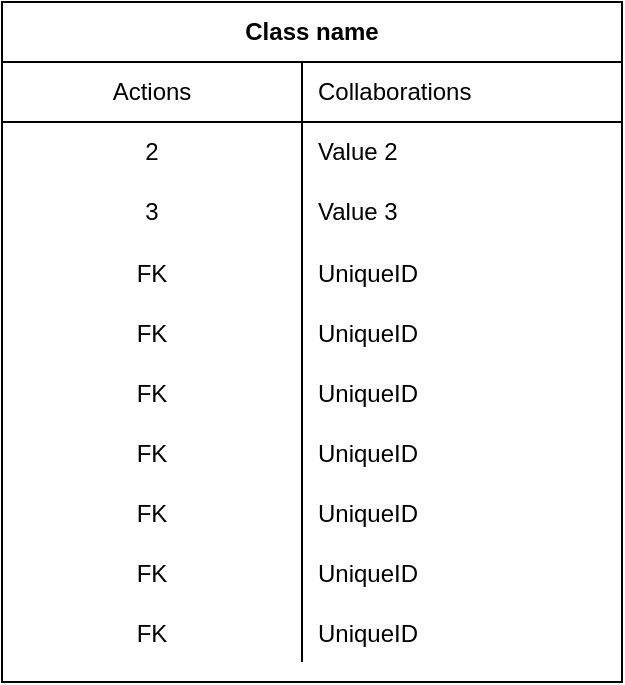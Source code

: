 <mxfile version="13.7.9" type="device"><diagram id="WGUVfmP_Aee79DeUgFBb" name="Page-1"><mxGraphModel dx="868" dy="479" grid="1" gridSize="10" guides="1" tooltips="1" connect="1" arrows="1" fold="1" page="1" pageScale="1" pageWidth="827" pageHeight="1169" math="0" shadow="0"><root><mxCell id="0"/><mxCell id="1" parent="0"/><mxCell id="cMFZ7gl1OGEOK8RJZfGv-31" value="Class name" style="shape=table;html=1;whiteSpace=wrap;startSize=30;container=1;collapsible=0;childLayout=tableLayout;fixedRows=1;rowLines=0;fontStyle=1;align=center;" vertex="1" parent="1"><mxGeometry x="170" y="50" width="310" height="340" as="geometry"/></mxCell><mxCell id="cMFZ7gl1OGEOK8RJZfGv-32" value="" style="shape=partialRectangle;html=1;whiteSpace=wrap;collapsible=0;dropTarget=0;pointerEvents=0;fillColor=none;top=0;left=0;bottom=1;right=0;points=[[0,0.5],[1,0.5]];portConstraint=eastwest;" vertex="1" parent="cMFZ7gl1OGEOK8RJZfGv-31"><mxGeometry y="30" width="310" height="30" as="geometry"/></mxCell><mxCell id="cMFZ7gl1OGEOK8RJZfGv-33" value="Actions" style="shape=partialRectangle;html=1;whiteSpace=wrap;connectable=0;fillColor=none;top=0;left=0;bottom=0;right=0;overflow=hidden;" vertex="1" parent="cMFZ7gl1OGEOK8RJZfGv-32"><mxGeometry width="150" height="30" as="geometry"/></mxCell><mxCell id="cMFZ7gl1OGEOK8RJZfGv-34" value="Collaborations" style="shape=partialRectangle;html=1;whiteSpace=wrap;connectable=0;fillColor=none;top=0;left=0;bottom=0;right=0;align=left;spacingLeft=6;overflow=hidden;" vertex="1" parent="cMFZ7gl1OGEOK8RJZfGv-32"><mxGeometry x="150" width="160" height="30" as="geometry"/></mxCell><mxCell id="cMFZ7gl1OGEOK8RJZfGv-35" value="" style="shape=partialRectangle;html=1;whiteSpace=wrap;collapsible=0;dropTarget=0;pointerEvents=0;fillColor=none;top=0;left=0;bottom=0;right=0;points=[[0,0.5],[1,0.5]];portConstraint=eastwest;" vertex="1" parent="cMFZ7gl1OGEOK8RJZfGv-31"><mxGeometry y="60" width="310" height="30" as="geometry"/></mxCell><mxCell id="cMFZ7gl1OGEOK8RJZfGv-36" value="2" style="shape=partialRectangle;html=1;whiteSpace=wrap;connectable=0;fillColor=none;top=0;left=0;bottom=0;right=0;overflow=hidden;" vertex="1" parent="cMFZ7gl1OGEOK8RJZfGv-35"><mxGeometry width="150" height="30" as="geometry"/></mxCell><mxCell id="cMFZ7gl1OGEOK8RJZfGv-37" value="Value 2" style="shape=partialRectangle;html=1;whiteSpace=wrap;connectable=0;fillColor=none;top=0;left=0;bottom=0;right=0;align=left;spacingLeft=6;overflow=hidden;" vertex="1" parent="cMFZ7gl1OGEOK8RJZfGv-35"><mxGeometry x="150" width="160" height="30" as="geometry"/></mxCell><mxCell id="cMFZ7gl1OGEOK8RJZfGv-38" value="" style="shape=partialRectangle;html=1;whiteSpace=wrap;collapsible=0;dropTarget=0;pointerEvents=0;fillColor=none;top=0;left=0;bottom=0;right=0;points=[[0,0.5],[1,0.5]];portConstraint=eastwest;" vertex="1" parent="cMFZ7gl1OGEOK8RJZfGv-31"><mxGeometry y="90" width="310" height="30" as="geometry"/></mxCell><mxCell id="cMFZ7gl1OGEOK8RJZfGv-39" value="3" style="shape=partialRectangle;html=1;whiteSpace=wrap;connectable=0;fillColor=none;top=0;left=0;bottom=0;right=0;overflow=hidden;" vertex="1" parent="cMFZ7gl1OGEOK8RJZfGv-38"><mxGeometry width="150" height="30" as="geometry"/></mxCell><mxCell id="cMFZ7gl1OGEOK8RJZfGv-40" value="Value 3" style="shape=partialRectangle;html=1;whiteSpace=wrap;connectable=0;fillColor=none;top=0;left=0;bottom=0;right=0;align=left;spacingLeft=6;overflow=hidden;" vertex="1" parent="cMFZ7gl1OGEOK8RJZfGv-38"><mxGeometry x="150" width="160" height="30" as="geometry"/></mxCell><mxCell id="cMFZ7gl1OGEOK8RJZfGv-41" value="" style="shape=partialRectangle;collapsible=0;dropTarget=0;pointerEvents=0;fillColor=none;top=0;left=0;bottom=0;right=0;points=[[0,0.5],[1,0.5]];portConstraint=eastwest;align=left;" vertex="1" parent="cMFZ7gl1OGEOK8RJZfGv-31"><mxGeometry y="120" width="310" height="30" as="geometry"/></mxCell><mxCell id="cMFZ7gl1OGEOK8RJZfGv-42" value="FK" style="shape=partialRectangle;connectable=0;fillColor=none;top=0;left=0;bottom=0;right=0;fontStyle=0;overflow=hidden;" vertex="1" parent="cMFZ7gl1OGEOK8RJZfGv-41"><mxGeometry width="150" height="30" as="geometry"/></mxCell><mxCell id="cMFZ7gl1OGEOK8RJZfGv-43" value="UniqueID" style="shape=partialRectangle;connectable=0;fillColor=none;top=0;left=0;bottom=0;right=0;align=left;spacingLeft=6;fontStyle=0;overflow=hidden;" vertex="1" parent="cMFZ7gl1OGEOK8RJZfGv-41"><mxGeometry x="150" width="160" height="30" as="geometry"/></mxCell><mxCell id="cMFZ7gl1OGEOK8RJZfGv-48" value="" style="shape=partialRectangle;collapsible=0;dropTarget=0;pointerEvents=0;fillColor=none;top=0;left=0;bottom=0;right=0;points=[[0,0.5],[1,0.5]];portConstraint=eastwest;align=left;" vertex="1" parent="cMFZ7gl1OGEOK8RJZfGv-31"><mxGeometry y="150" width="310" height="30" as="geometry"/></mxCell><mxCell id="cMFZ7gl1OGEOK8RJZfGv-49" value="FK" style="shape=partialRectangle;connectable=0;fillColor=none;top=0;left=0;bottom=0;right=0;fontStyle=0;overflow=hidden;" vertex="1" parent="cMFZ7gl1OGEOK8RJZfGv-48"><mxGeometry width="150" height="30" as="geometry"/></mxCell><mxCell id="cMFZ7gl1OGEOK8RJZfGv-50" value="UniqueID" style="shape=partialRectangle;connectable=0;fillColor=none;top=0;left=0;bottom=0;right=0;align=left;spacingLeft=6;fontStyle=0;overflow=hidden;" vertex="1" parent="cMFZ7gl1OGEOK8RJZfGv-48"><mxGeometry x="150" width="160" height="30" as="geometry"/></mxCell><mxCell id="cMFZ7gl1OGEOK8RJZfGv-52" value="" style="shape=partialRectangle;collapsible=0;dropTarget=0;pointerEvents=0;fillColor=none;top=0;left=0;bottom=0;right=0;points=[[0,0.5],[1,0.5]];portConstraint=eastwest;" vertex="1" parent="cMFZ7gl1OGEOK8RJZfGv-31"><mxGeometry y="180" width="310" height="30" as="geometry"/></mxCell><mxCell id="cMFZ7gl1OGEOK8RJZfGv-53" value="FK" style="shape=partialRectangle;connectable=0;fillColor=none;top=0;left=0;bottom=0;right=0;fontStyle=0;overflow=hidden;" vertex="1" parent="cMFZ7gl1OGEOK8RJZfGv-52"><mxGeometry width="150" height="30" as="geometry"/></mxCell><mxCell id="cMFZ7gl1OGEOK8RJZfGv-54" value="UniqueID" style="shape=partialRectangle;connectable=0;fillColor=none;top=0;left=0;bottom=0;right=0;align=left;spacingLeft=6;fontStyle=0;overflow=hidden;" vertex="1" parent="cMFZ7gl1OGEOK8RJZfGv-52"><mxGeometry x="150" width="160" height="30" as="geometry"/></mxCell><mxCell id="cMFZ7gl1OGEOK8RJZfGv-55" value="" style="shape=partialRectangle;collapsible=0;dropTarget=0;pointerEvents=0;fillColor=none;top=0;left=0;bottom=0;right=0;points=[[0,0.5],[1,0.5]];portConstraint=eastwest;align=left;" vertex="1" parent="cMFZ7gl1OGEOK8RJZfGv-31"><mxGeometry y="210" width="310" height="30" as="geometry"/></mxCell><mxCell id="cMFZ7gl1OGEOK8RJZfGv-56" value="FK" style="shape=partialRectangle;connectable=0;fillColor=none;top=0;left=0;bottom=0;right=0;fontStyle=0;overflow=hidden;" vertex="1" parent="cMFZ7gl1OGEOK8RJZfGv-55"><mxGeometry width="150" height="30" as="geometry"/></mxCell><mxCell id="cMFZ7gl1OGEOK8RJZfGv-57" value="UniqueID" style="shape=partialRectangle;connectable=0;fillColor=none;top=0;left=0;bottom=0;right=0;align=left;spacingLeft=6;fontStyle=0;overflow=hidden;" vertex="1" parent="cMFZ7gl1OGEOK8RJZfGv-55"><mxGeometry x="150" width="160" height="30" as="geometry"/></mxCell><mxCell id="cMFZ7gl1OGEOK8RJZfGv-58" value="" style="shape=partialRectangle;collapsible=0;dropTarget=0;pointerEvents=0;fillColor=none;top=0;left=0;bottom=0;right=0;points=[[0,0.5],[1,0.5]];portConstraint=eastwest;align=left;" vertex="1" parent="cMFZ7gl1OGEOK8RJZfGv-31"><mxGeometry y="240" width="310" height="30" as="geometry"/></mxCell><mxCell id="cMFZ7gl1OGEOK8RJZfGv-59" value="FK" style="shape=partialRectangle;connectable=0;fillColor=none;top=0;left=0;bottom=0;right=0;fontStyle=0;overflow=hidden;" vertex="1" parent="cMFZ7gl1OGEOK8RJZfGv-58"><mxGeometry width="150" height="30" as="geometry"/></mxCell><mxCell id="cMFZ7gl1OGEOK8RJZfGv-60" value="UniqueID" style="shape=partialRectangle;connectable=0;fillColor=none;top=0;left=0;bottom=0;right=0;align=left;spacingLeft=6;fontStyle=0;overflow=hidden;" vertex="1" parent="cMFZ7gl1OGEOK8RJZfGv-58"><mxGeometry x="150" width="160" height="30" as="geometry"/></mxCell><mxCell id="cMFZ7gl1OGEOK8RJZfGv-61" value="" style="shape=partialRectangle;collapsible=0;dropTarget=0;pointerEvents=0;fillColor=none;top=0;left=0;bottom=0;right=0;points=[[0,0.5],[1,0.5]];portConstraint=eastwest;align=left;" vertex="1" parent="cMFZ7gl1OGEOK8RJZfGv-31"><mxGeometry y="270" width="310" height="30" as="geometry"/></mxCell><mxCell id="cMFZ7gl1OGEOK8RJZfGv-62" value="FK" style="shape=partialRectangle;connectable=0;fillColor=none;top=0;left=0;bottom=0;right=0;fontStyle=0;overflow=hidden;" vertex="1" parent="cMFZ7gl1OGEOK8RJZfGv-61"><mxGeometry width="150" height="30" as="geometry"/></mxCell><mxCell id="cMFZ7gl1OGEOK8RJZfGv-63" value="UniqueID" style="shape=partialRectangle;connectable=0;fillColor=none;top=0;left=0;bottom=0;right=0;align=left;spacingLeft=6;fontStyle=0;overflow=hidden;" vertex="1" parent="cMFZ7gl1OGEOK8RJZfGv-61"><mxGeometry x="150" width="160" height="30" as="geometry"/></mxCell><mxCell id="cMFZ7gl1OGEOK8RJZfGv-64" value="" style="shape=partialRectangle;collapsible=0;dropTarget=0;pointerEvents=0;fillColor=none;top=0;left=0;bottom=0;right=0;points=[[0,0.5],[1,0.5]];portConstraint=eastwest;align=left;" vertex="1" parent="cMFZ7gl1OGEOK8RJZfGv-31"><mxGeometry y="300" width="310" height="30" as="geometry"/></mxCell><mxCell id="cMFZ7gl1OGEOK8RJZfGv-65" value="FK" style="shape=partialRectangle;connectable=0;fillColor=none;top=0;left=0;bottom=0;right=0;fontStyle=0;overflow=hidden;" vertex="1" parent="cMFZ7gl1OGEOK8RJZfGv-64"><mxGeometry width="150" height="30" as="geometry"/></mxCell><mxCell id="cMFZ7gl1OGEOK8RJZfGv-66" value="UniqueID" style="shape=partialRectangle;connectable=0;fillColor=none;top=0;left=0;bottom=0;right=0;align=left;spacingLeft=6;fontStyle=0;overflow=hidden;" vertex="1" parent="cMFZ7gl1OGEOK8RJZfGv-64"><mxGeometry x="150" width="160" height="30" as="geometry"/></mxCell></root></mxGraphModel></diagram></mxfile>